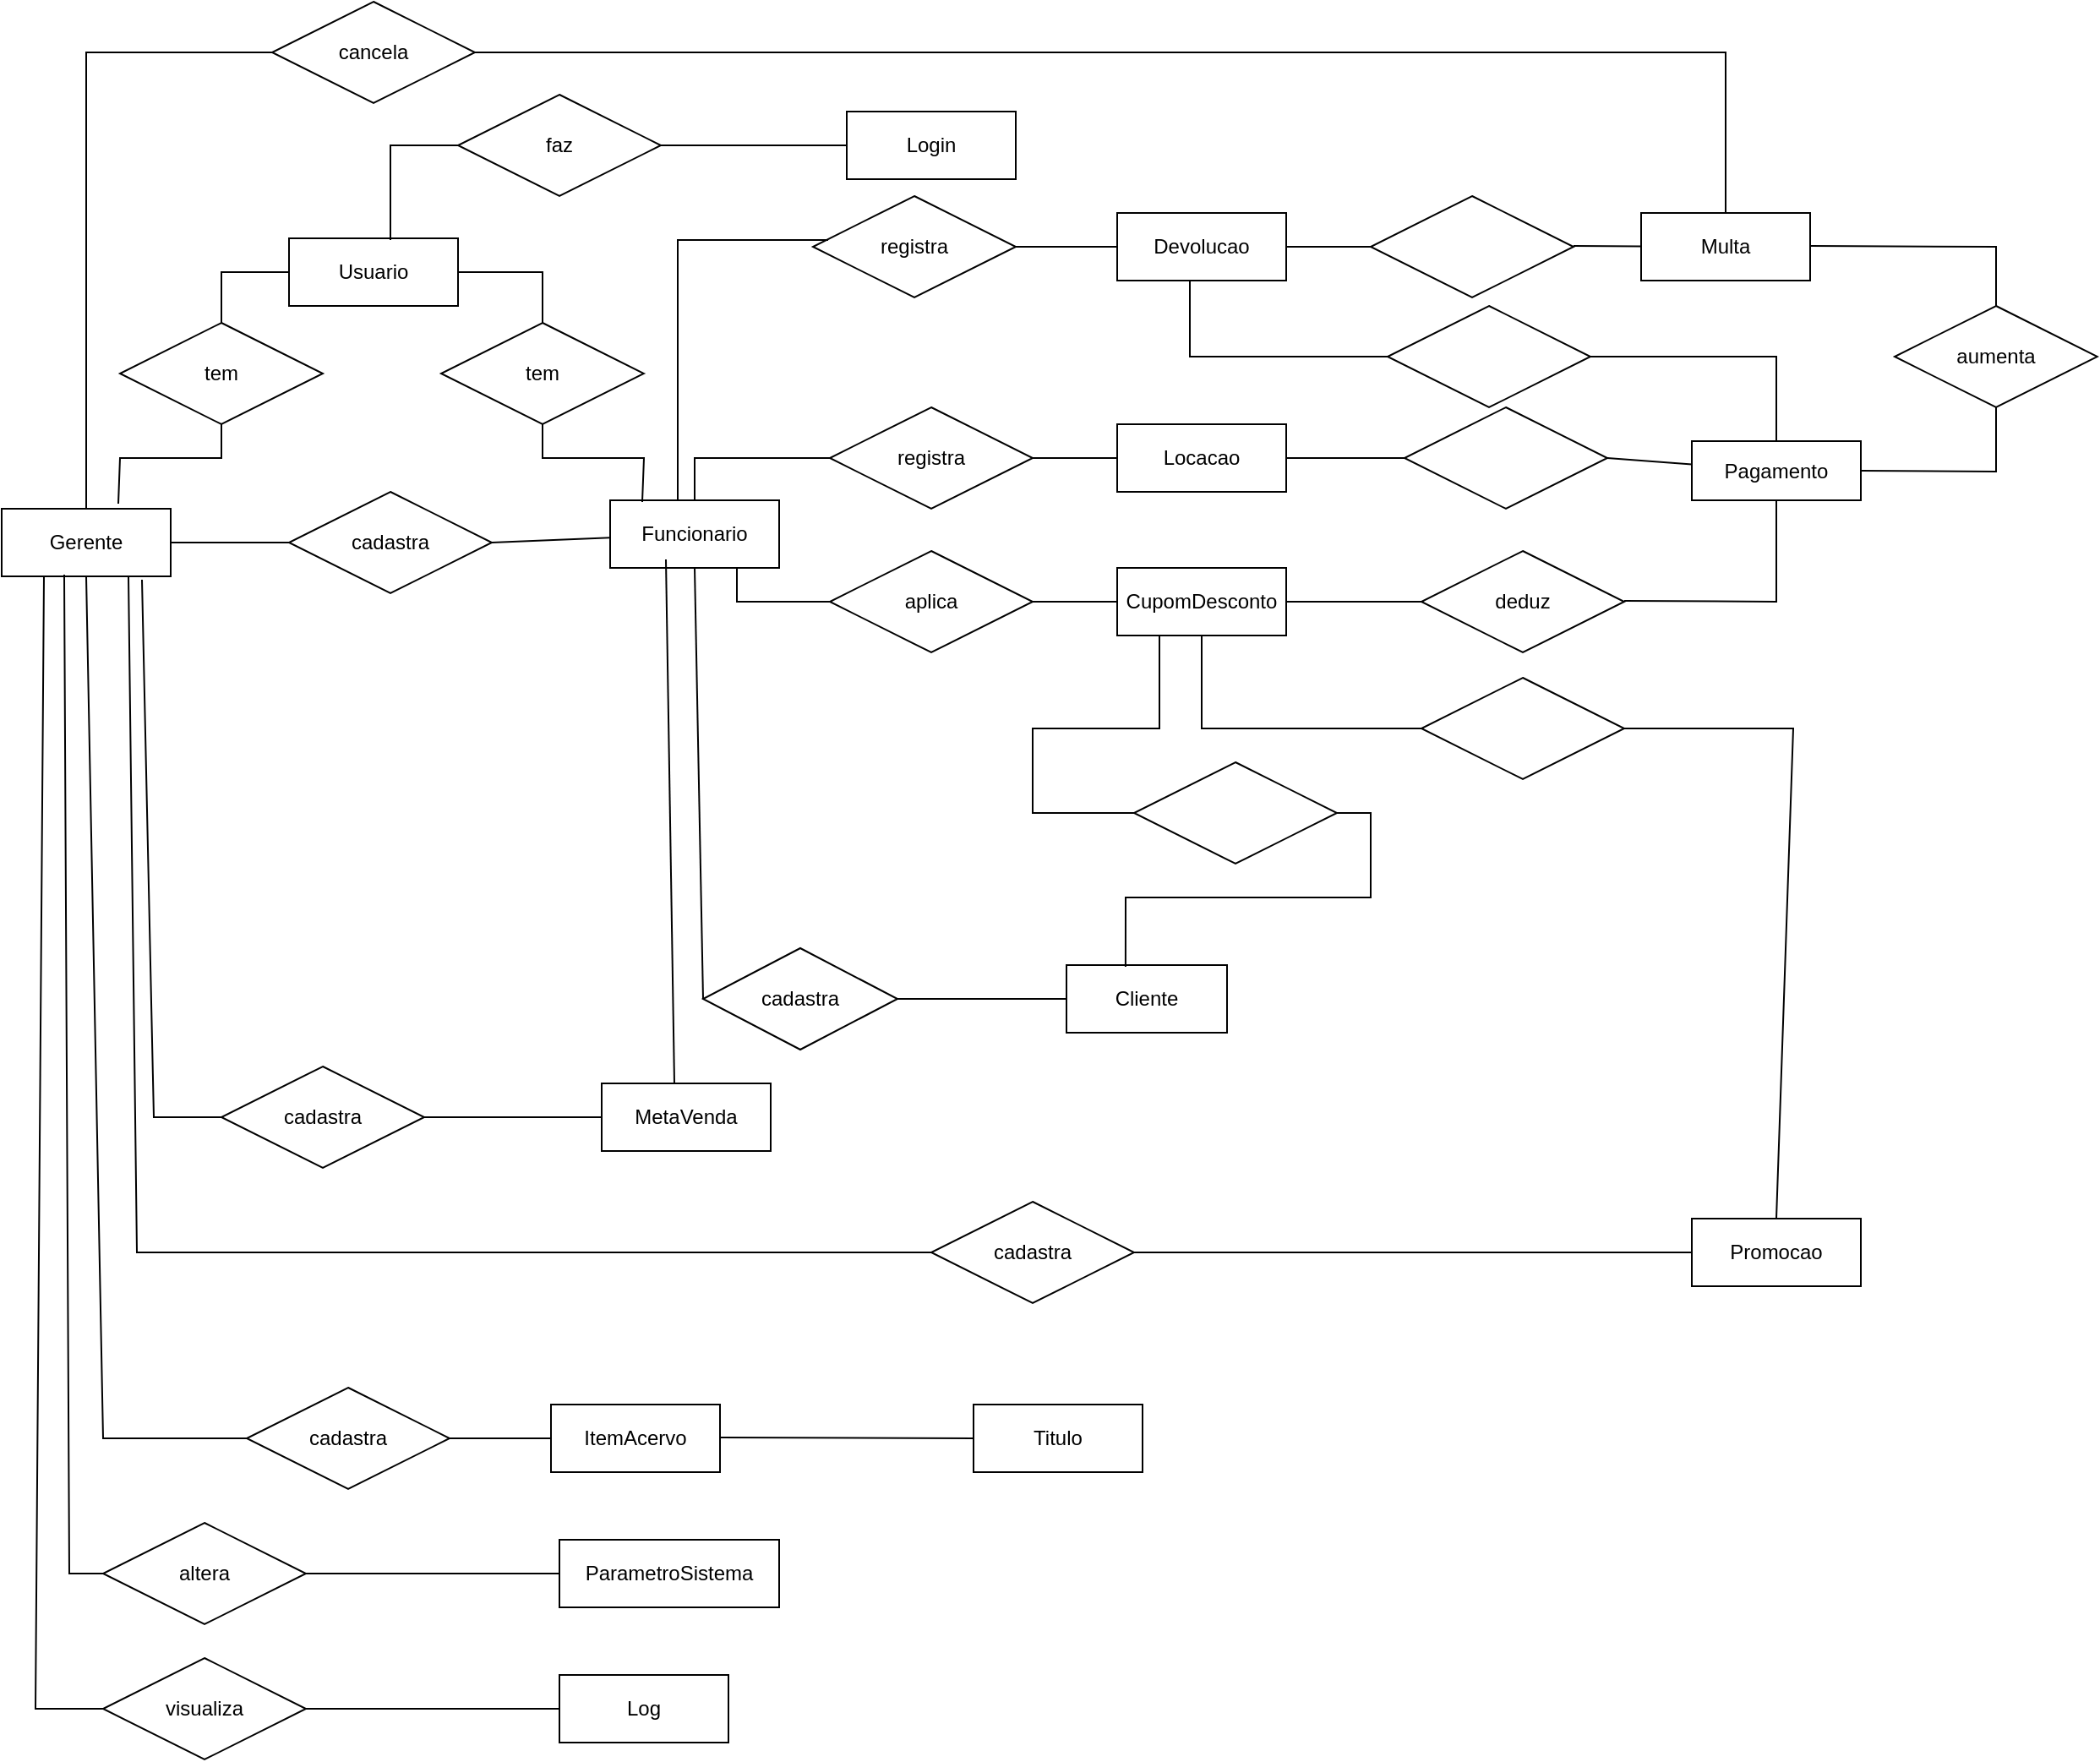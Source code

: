 <mxfile version="21.4.0" type="device">
  <diagram name="Page-1" id="e56a1550-8fbb-45ad-956c-1786394a9013">
    <mxGraphModel dx="1434" dy="786" grid="1" gridSize="10" guides="1" tooltips="1" connect="1" arrows="1" fold="1" page="1" pageScale="1" pageWidth="850" pageHeight="1100" background="none" math="0" shadow="0">
      <root>
        <mxCell id="0" />
        <mxCell id="1" parent="0" />
        <mxCell id="aTV-6BjX8WpgyzqrxwEa-8" value="Funcionario" style="whiteSpace=wrap;html=1;align=center;" parent="1" vertex="1">
          <mxGeometry x="380" y="385" width="100" height="40" as="geometry" />
        </mxCell>
        <mxCell id="aTV-6BjX8WpgyzqrxwEa-18" value="Locacao" style="whiteSpace=wrap;html=1;align=center;" parent="1" vertex="1">
          <mxGeometry x="680" y="340" width="100" height="40" as="geometry" />
        </mxCell>
        <mxCell id="aTV-6BjX8WpgyzqrxwEa-34" value="registra" style="shape=rhombus;perimeter=rhombusPerimeter;whiteSpace=wrap;html=1;align=center;" parent="1" vertex="1">
          <mxGeometry x="510" y="330" width="120" height="60" as="geometry" />
        </mxCell>
        <mxCell id="aTV-6BjX8WpgyzqrxwEa-35" value="" style="endArrow=none;html=1;rounded=0;exitX=0.5;exitY=0;exitDx=0;exitDy=0;entryX=0;entryY=0.5;entryDx=0;entryDy=0;" parent="1" source="aTV-6BjX8WpgyzqrxwEa-8" target="aTV-6BjX8WpgyzqrxwEa-34" edge="1">
          <mxGeometry relative="1" as="geometry">
            <mxPoint x="630" y="415" as="sourcePoint" />
            <mxPoint x="790" y="415" as="targetPoint" />
            <Array as="points">
              <mxPoint x="430" y="360" />
            </Array>
          </mxGeometry>
        </mxCell>
        <mxCell id="aTV-6BjX8WpgyzqrxwEa-36" value="" style="endArrow=none;html=1;rounded=0;exitX=1;exitY=0.5;exitDx=0;exitDy=0;entryX=0;entryY=0.5;entryDx=0;entryDy=0;" parent="1" source="aTV-6BjX8WpgyzqrxwEa-34" target="aTV-6BjX8WpgyzqrxwEa-18" edge="1">
          <mxGeometry relative="1" as="geometry">
            <mxPoint x="630" y="415" as="sourcePoint" />
            <mxPoint x="790" y="415" as="targetPoint" />
          </mxGeometry>
        </mxCell>
        <mxCell id="UiWg6IVNtL4xDj1vMzS--1" value="registra" style="shape=rhombus;perimeter=rhombusPerimeter;whiteSpace=wrap;html=1;align=center;" vertex="1" parent="1">
          <mxGeometry x="500" y="205" width="120" height="60" as="geometry" />
        </mxCell>
        <mxCell id="UiWg6IVNtL4xDj1vMzS--3" value="" style="endArrow=none;html=1;rounded=0;entryX=0.075;entryY=0.433;entryDx=0;entryDy=0;entryPerimeter=0;exitX=0.4;exitY=0;exitDx=0;exitDy=0;exitPerimeter=0;" edge="1" parent="1" source="aTV-6BjX8WpgyzqrxwEa-8" target="UiWg6IVNtL4xDj1vMzS--1">
          <mxGeometry relative="1" as="geometry">
            <mxPoint x="410" y="365" as="sourcePoint" />
            <mxPoint x="790" y="415" as="targetPoint" />
            <Array as="points">
              <mxPoint x="420" y="231" />
            </Array>
          </mxGeometry>
        </mxCell>
        <mxCell id="UiWg6IVNtL4xDj1vMzS--5" value="&lt;div&gt;Devolucao&lt;/div&gt;" style="whiteSpace=wrap;html=1;align=center;" vertex="1" parent="1">
          <mxGeometry x="680" y="215" width="100" height="40" as="geometry" />
        </mxCell>
        <mxCell id="UiWg6IVNtL4xDj1vMzS--6" value="" style="endArrow=none;html=1;rounded=0;exitX=1;exitY=0.5;exitDx=0;exitDy=0;entryX=0;entryY=0.5;entryDx=0;entryDy=0;" edge="1" parent="1" source="UiWg6IVNtL4xDj1vMzS--1" target="UiWg6IVNtL4xDj1vMzS--5">
          <mxGeometry relative="1" as="geometry">
            <mxPoint x="630" y="385" as="sourcePoint" />
            <mxPoint x="790" y="385" as="targetPoint" />
          </mxGeometry>
        </mxCell>
        <mxCell id="UiWg6IVNtL4xDj1vMzS--9" value="Cliente" style="whiteSpace=wrap;html=1;align=center;" vertex="1" parent="1">
          <mxGeometry x="650" y="660" width="95" height="40" as="geometry" />
        </mxCell>
        <mxCell id="UiWg6IVNtL4xDj1vMzS--10" value="cadastra" style="shape=rhombus;perimeter=rhombusPerimeter;whiteSpace=wrap;html=1;align=center;" vertex="1" parent="1">
          <mxGeometry x="435" y="650" width="115" height="60" as="geometry" />
        </mxCell>
        <mxCell id="UiWg6IVNtL4xDj1vMzS--11" value="" style="endArrow=none;html=1;rounded=0;exitX=0.5;exitY=1;exitDx=0;exitDy=0;entryX=0;entryY=0.5;entryDx=0;entryDy=0;" edge="1" parent="1" source="aTV-6BjX8WpgyzqrxwEa-8" target="UiWg6IVNtL4xDj1vMzS--10">
          <mxGeometry relative="1" as="geometry">
            <mxPoint x="630" y="385" as="sourcePoint" />
            <mxPoint x="790" y="385" as="targetPoint" />
            <Array as="points" />
          </mxGeometry>
        </mxCell>
        <mxCell id="UiWg6IVNtL4xDj1vMzS--12" value="" style="endArrow=none;html=1;rounded=0;exitX=1;exitY=0.5;exitDx=0;exitDy=0;" edge="1" parent="1" source="UiWg6IVNtL4xDj1vMzS--10" target="UiWg6IVNtL4xDj1vMzS--9">
          <mxGeometry relative="1" as="geometry">
            <mxPoint x="555" y="555" as="sourcePoint" />
            <mxPoint x="715" y="555" as="targetPoint" />
          </mxGeometry>
        </mxCell>
        <mxCell id="UiWg6IVNtL4xDj1vMzS--13" value="Gerente" style="whiteSpace=wrap;html=1;align=center;" vertex="1" parent="1">
          <mxGeometry x="20" y="390" width="100" height="40" as="geometry" />
        </mxCell>
        <mxCell id="UiWg6IVNtL4xDj1vMzS--14" value="cadastra" style="shape=rhombus;perimeter=rhombusPerimeter;whiteSpace=wrap;html=1;align=center;" vertex="1" parent="1">
          <mxGeometry x="190" y="380" width="120" height="60" as="geometry" />
        </mxCell>
        <mxCell id="UiWg6IVNtL4xDj1vMzS--15" value="" style="endArrow=none;html=1;rounded=0;exitX=1;exitY=0.5;exitDx=0;exitDy=0;" edge="1" parent="1" source="UiWg6IVNtL4xDj1vMzS--14" target="aTV-6BjX8WpgyzqrxwEa-8">
          <mxGeometry relative="1" as="geometry">
            <mxPoint x="350" y="375" as="sourcePoint" />
            <mxPoint x="510" y="375" as="targetPoint" />
          </mxGeometry>
        </mxCell>
        <mxCell id="UiWg6IVNtL4xDj1vMzS--16" value="" style="endArrow=none;html=1;rounded=0;exitX=1;exitY=0.5;exitDx=0;exitDy=0;" edge="1" parent="1" source="UiWg6IVNtL4xDj1vMzS--13" target="UiWg6IVNtL4xDj1vMzS--14">
          <mxGeometry relative="1" as="geometry">
            <mxPoint x="350" y="375" as="sourcePoint" />
            <mxPoint x="510" y="375" as="targetPoint" />
          </mxGeometry>
        </mxCell>
        <mxCell id="UiWg6IVNtL4xDj1vMzS--17" value="ItemAcervo" style="whiteSpace=wrap;html=1;align=center;" vertex="1" parent="1">
          <mxGeometry x="345" y="920" width="100" height="40" as="geometry" />
        </mxCell>
        <mxCell id="UiWg6IVNtL4xDj1vMzS--18" value="cadastra" style="shape=rhombus;perimeter=rhombusPerimeter;whiteSpace=wrap;html=1;align=center;" vertex="1" parent="1">
          <mxGeometry x="165" y="910" width="120" height="60" as="geometry" />
        </mxCell>
        <mxCell id="UiWg6IVNtL4xDj1vMzS--19" value="" style="endArrow=none;html=1;rounded=0;exitX=0.5;exitY=1;exitDx=0;exitDy=0;entryX=0;entryY=0.5;entryDx=0;entryDy=0;" edge="1" parent="1" source="UiWg6IVNtL4xDj1vMzS--13" target="UiWg6IVNtL4xDj1vMzS--18">
          <mxGeometry relative="1" as="geometry">
            <mxPoint x="350" y="375" as="sourcePoint" />
            <mxPoint x="510" y="375" as="targetPoint" />
            <Array as="points">
              <mxPoint x="80" y="940" />
            </Array>
          </mxGeometry>
        </mxCell>
        <mxCell id="UiWg6IVNtL4xDj1vMzS--20" value="" style="endArrow=none;html=1;rounded=0;exitX=1;exitY=0.5;exitDx=0;exitDy=0;" edge="1" parent="1" target="UiWg6IVNtL4xDj1vMzS--17">
          <mxGeometry relative="1" as="geometry">
            <mxPoint x="285" y="940" as="sourcePoint" />
            <mxPoint x="475" y="700" as="targetPoint" />
          </mxGeometry>
        </mxCell>
        <mxCell id="UiWg6IVNtL4xDj1vMzS--21" value="&lt;div&gt;&lt;br&gt;&lt;/div&gt;&lt;div&gt;&lt;br&gt;&lt;/div&gt;" style="shape=rhombus;perimeter=rhombusPerimeter;whiteSpace=wrap;html=1;align=center;" vertex="1" parent="1">
          <mxGeometry x="830" y="205" width="120" height="60" as="geometry" />
        </mxCell>
        <mxCell id="UiWg6IVNtL4xDj1vMzS--22" value="Multa" style="whiteSpace=wrap;html=1;align=center;" vertex="1" parent="1">
          <mxGeometry x="990" y="215" width="100" height="40" as="geometry" />
        </mxCell>
        <mxCell id="UiWg6IVNtL4xDj1vMzS--23" value="" style="endArrow=none;html=1;rounded=0;exitX=1;exitY=0.5;exitDx=0;exitDy=0;entryX=0;entryY=0.5;entryDx=0;entryDy=0;" edge="1" parent="1" source="UiWg6IVNtL4xDj1vMzS--5" target="UiWg6IVNtL4xDj1vMzS--21">
          <mxGeometry relative="1" as="geometry">
            <mxPoint x="470" y="370" as="sourcePoint" />
            <mxPoint x="630" y="370" as="targetPoint" />
          </mxGeometry>
        </mxCell>
        <mxCell id="UiWg6IVNtL4xDj1vMzS--24" value="" style="endArrow=none;html=1;rounded=0;" edge="1" parent="1" target="UiWg6IVNtL4xDj1vMzS--22">
          <mxGeometry relative="1" as="geometry">
            <mxPoint x="950" y="234.5" as="sourcePoint" />
            <mxPoint x="1110" y="234.5" as="targetPoint" />
          </mxGeometry>
        </mxCell>
        <mxCell id="UiWg6IVNtL4xDj1vMzS--28" value="" style="shape=rhombus;perimeter=rhombusPerimeter;whiteSpace=wrap;html=1;align=center;" vertex="1" parent="1">
          <mxGeometry x="850" y="330" width="120" height="60" as="geometry" />
        </mxCell>
        <mxCell id="UiWg6IVNtL4xDj1vMzS--29" value="" style="endArrow=none;html=1;rounded=0;exitX=1;exitY=0.5;exitDx=0;exitDy=0;entryX=0;entryY=0.5;entryDx=0;entryDy=0;" edge="1" parent="1" source="aTV-6BjX8WpgyzqrxwEa-18" target="UiWg6IVNtL4xDj1vMzS--28">
          <mxGeometry relative="1" as="geometry">
            <mxPoint x="470" y="370" as="sourcePoint" />
            <mxPoint x="630" y="370" as="targetPoint" />
          </mxGeometry>
        </mxCell>
        <mxCell id="UiWg6IVNtL4xDj1vMzS--30" value="Pagamento" style="whiteSpace=wrap;html=1;align=center;" vertex="1" parent="1">
          <mxGeometry x="1020" y="350" width="100" height="35" as="geometry" />
        </mxCell>
        <mxCell id="UiWg6IVNtL4xDj1vMzS--31" value="" style="endArrow=none;html=1;rounded=0;exitX=1;exitY=0.5;exitDx=0;exitDy=0;" edge="1" parent="1" source="UiWg6IVNtL4xDj1vMzS--28" target="UiWg6IVNtL4xDj1vMzS--30">
          <mxGeometry relative="1" as="geometry">
            <mxPoint x="1130" y="370" as="sourcePoint" />
            <mxPoint x="1290" y="370" as="targetPoint" />
          </mxGeometry>
        </mxCell>
        <mxCell id="UiWg6IVNtL4xDj1vMzS--32" value="cancela" style="shape=rhombus;perimeter=rhombusPerimeter;whiteSpace=wrap;html=1;align=center;" vertex="1" parent="1">
          <mxGeometry x="180" y="90" width="120" height="60" as="geometry" />
        </mxCell>
        <mxCell id="UiWg6IVNtL4xDj1vMzS--33" value="" style="endArrow=none;html=1;rounded=0;exitX=0.5;exitY=0;exitDx=0;exitDy=0;entryX=0;entryY=0.5;entryDx=0;entryDy=0;" edge="1" parent="1" source="UiWg6IVNtL4xDj1vMzS--13" target="UiWg6IVNtL4xDj1vMzS--32">
          <mxGeometry relative="1" as="geometry">
            <mxPoint x="530" y="370" as="sourcePoint" />
            <mxPoint x="690" y="370" as="targetPoint" />
            <Array as="points">
              <mxPoint x="70" y="120" />
            </Array>
          </mxGeometry>
        </mxCell>
        <mxCell id="UiWg6IVNtL4xDj1vMzS--34" value="" style="endArrow=none;html=1;rounded=0;entryX=0.5;entryY=0;entryDx=0;entryDy=0;exitX=1;exitY=0.5;exitDx=0;exitDy=0;" edge="1" parent="1" source="UiWg6IVNtL4xDj1vMzS--32" target="UiWg6IVNtL4xDj1vMzS--22">
          <mxGeometry relative="1" as="geometry">
            <mxPoint x="300" y="184.5" as="sourcePoint" />
            <mxPoint x="460" y="184.5" as="targetPoint" />
            <Array as="points">
              <mxPoint x="1040" y="120" />
            </Array>
          </mxGeometry>
        </mxCell>
        <mxCell id="UiWg6IVNtL4xDj1vMzS--36" value="" style="shape=rhombus;perimeter=rhombusPerimeter;whiteSpace=wrap;html=1;align=center;" vertex="1" parent="1">
          <mxGeometry x="840" y="270" width="120" height="60" as="geometry" />
        </mxCell>
        <mxCell id="UiWg6IVNtL4xDj1vMzS--37" value="" style="endArrow=none;html=1;rounded=0;exitX=1;exitY=0.5;exitDx=0;exitDy=0;entryX=0.5;entryY=0;entryDx=0;entryDy=0;" edge="1" parent="1" source="UiWg6IVNtL4xDj1vMzS--36" target="UiWg6IVNtL4xDj1vMzS--30">
          <mxGeometry relative="1" as="geometry">
            <mxPoint x="530" y="370" as="sourcePoint" />
            <mxPoint x="690" y="370" as="targetPoint" />
            <Array as="points">
              <mxPoint x="1070" y="300" />
            </Array>
          </mxGeometry>
        </mxCell>
        <mxCell id="UiWg6IVNtL4xDj1vMzS--38" value="" style="endArrow=none;html=1;rounded=0;exitX=0.43;exitY=1;exitDx=0;exitDy=0;entryX=0;entryY=0.5;entryDx=0;entryDy=0;exitPerimeter=0;" edge="1" parent="1" source="UiWg6IVNtL4xDj1vMzS--5" target="UiWg6IVNtL4xDj1vMzS--36">
          <mxGeometry relative="1" as="geometry">
            <mxPoint x="530" y="370" as="sourcePoint" />
            <mxPoint x="690" y="370" as="targetPoint" />
            <Array as="points">
              <mxPoint x="723" y="300" />
            </Array>
          </mxGeometry>
        </mxCell>
        <mxCell id="UiWg6IVNtL4xDj1vMzS--39" value="aumenta" style="shape=rhombus;perimeter=rhombusPerimeter;whiteSpace=wrap;html=1;align=center;" vertex="1" parent="1">
          <mxGeometry x="1140" y="270" width="120" height="60" as="geometry" />
        </mxCell>
        <mxCell id="UiWg6IVNtL4xDj1vMzS--40" value="" style="endArrow=none;html=1;rounded=0;entryX=0.5;entryY=0;entryDx=0;entryDy=0;" edge="1" parent="1" target="UiWg6IVNtL4xDj1vMzS--39">
          <mxGeometry relative="1" as="geometry">
            <mxPoint x="1090" y="234.5" as="sourcePoint" />
            <mxPoint x="1250" y="234.5" as="targetPoint" />
            <Array as="points">
              <mxPoint x="1200" y="235" />
            </Array>
          </mxGeometry>
        </mxCell>
        <mxCell id="UiWg6IVNtL4xDj1vMzS--41" value="" style="endArrow=none;html=1;rounded=0;exitX=1;exitY=0.5;exitDx=0;exitDy=0;entryX=0.5;entryY=1;entryDx=0;entryDy=0;" edge="1" parent="1" source="UiWg6IVNtL4xDj1vMzS--30" target="UiWg6IVNtL4xDj1vMzS--39">
          <mxGeometry relative="1" as="geometry">
            <mxPoint x="1130" y="367" as="sourcePoint" />
            <mxPoint x="1290" y="367" as="targetPoint" />
            <Array as="points">
              <mxPoint x="1200" y="368" />
            </Array>
          </mxGeometry>
        </mxCell>
        <mxCell id="UiWg6IVNtL4xDj1vMzS--42" value="CupomDesconto" style="whiteSpace=wrap;html=1;align=center;" vertex="1" parent="1">
          <mxGeometry x="680" y="425" width="100" height="40" as="geometry" />
        </mxCell>
        <mxCell id="UiWg6IVNtL4xDj1vMzS--45" value="aplica" style="shape=rhombus;perimeter=rhombusPerimeter;whiteSpace=wrap;html=1;align=center;" vertex="1" parent="1">
          <mxGeometry x="510" y="415" width="120" height="60" as="geometry" />
        </mxCell>
        <mxCell id="UiWg6IVNtL4xDj1vMzS--46" value="" style="endArrow=none;html=1;rounded=0;exitX=0.75;exitY=1;exitDx=0;exitDy=0;entryX=0;entryY=0.5;entryDx=0;entryDy=0;" edge="1" parent="1" source="aTV-6BjX8WpgyzqrxwEa-8" target="UiWg6IVNtL4xDj1vMzS--45">
          <mxGeometry relative="1" as="geometry">
            <mxPoint x="530" y="370" as="sourcePoint" />
            <mxPoint x="690" y="370" as="targetPoint" />
            <Array as="points">
              <mxPoint x="455" y="445" />
            </Array>
          </mxGeometry>
        </mxCell>
        <mxCell id="UiWg6IVNtL4xDj1vMzS--47" value="" style="endArrow=none;html=1;rounded=0;" edge="1" parent="1">
          <mxGeometry relative="1" as="geometry">
            <mxPoint x="630" y="445" as="sourcePoint" />
            <mxPoint x="680" y="445" as="targetPoint" />
          </mxGeometry>
        </mxCell>
        <mxCell id="UiWg6IVNtL4xDj1vMzS--48" value="deduz" style="shape=rhombus;perimeter=rhombusPerimeter;whiteSpace=wrap;html=1;align=center;" vertex="1" parent="1">
          <mxGeometry x="860" y="415" width="120" height="60" as="geometry" />
        </mxCell>
        <mxCell id="UiWg6IVNtL4xDj1vMzS--49" value="" style="endArrow=none;html=1;rounded=0;exitX=1;exitY=0.5;exitDx=0;exitDy=0;entryX=0;entryY=0.5;entryDx=0;entryDy=0;" edge="1" parent="1" source="UiWg6IVNtL4xDj1vMzS--42" target="UiWg6IVNtL4xDj1vMzS--48">
          <mxGeometry relative="1" as="geometry">
            <mxPoint x="530" y="370" as="sourcePoint" />
            <mxPoint x="690" y="370" as="targetPoint" />
          </mxGeometry>
        </mxCell>
        <mxCell id="UiWg6IVNtL4xDj1vMzS--50" value="" style="endArrow=none;html=1;rounded=0;entryX=0.5;entryY=1;entryDx=0;entryDy=0;" edge="1" parent="1" target="UiWg6IVNtL4xDj1vMzS--30">
          <mxGeometry relative="1" as="geometry">
            <mxPoint x="980" y="444.5" as="sourcePoint" />
            <mxPoint x="1140" y="444.5" as="targetPoint" />
            <Array as="points">
              <mxPoint x="1070" y="445" />
            </Array>
          </mxGeometry>
        </mxCell>
        <mxCell id="UiWg6IVNtL4xDj1vMzS--51" value="MetaVenda" style="whiteSpace=wrap;html=1;align=center;" vertex="1" parent="1">
          <mxGeometry x="375" y="730" width="100" height="40" as="geometry" />
        </mxCell>
        <mxCell id="UiWg6IVNtL4xDj1vMzS--52" value="" style="endArrow=none;html=1;rounded=0;entryX=0.43;entryY=0;entryDx=0;entryDy=0;entryPerimeter=0;" edge="1" parent="1" target="UiWg6IVNtL4xDj1vMzS--51">
          <mxGeometry relative="1" as="geometry">
            <mxPoint x="413" y="420" as="sourcePoint" />
            <mxPoint x="690" y="370" as="targetPoint" />
            <Array as="points" />
          </mxGeometry>
        </mxCell>
        <mxCell id="UiWg6IVNtL4xDj1vMzS--53" value="cadastra" style="shape=rhombus;perimeter=rhombusPerimeter;whiteSpace=wrap;html=1;align=center;" vertex="1" parent="1">
          <mxGeometry x="150" y="720" width="120" height="60" as="geometry" />
        </mxCell>
        <mxCell id="UiWg6IVNtL4xDj1vMzS--54" value="" style="endArrow=none;html=1;rounded=0;exitX=1;exitY=0.5;exitDx=0;exitDy=0;" edge="1" parent="1" source="UiWg6IVNtL4xDj1vMzS--53" target="UiWg6IVNtL4xDj1vMzS--51">
          <mxGeometry relative="1" as="geometry">
            <mxPoint x="520" y="490" as="sourcePoint" />
            <mxPoint x="680" y="490" as="targetPoint" />
          </mxGeometry>
        </mxCell>
        <mxCell id="UiWg6IVNtL4xDj1vMzS--55" value="" style="endArrow=none;html=1;rounded=0;entryX=0;entryY=0.5;entryDx=0;entryDy=0;exitX=0.83;exitY=1.05;exitDx=0;exitDy=0;exitPerimeter=0;" edge="1" parent="1" source="UiWg6IVNtL4xDj1vMzS--13" target="UiWg6IVNtL4xDj1vMzS--53">
          <mxGeometry relative="1" as="geometry">
            <mxPoint x="90" y="430" as="sourcePoint" />
            <mxPoint x="690" y="370" as="targetPoint" />
            <Array as="points">
              <mxPoint x="110" y="750" />
            </Array>
          </mxGeometry>
        </mxCell>
        <mxCell id="UiWg6IVNtL4xDj1vMzS--56" value="Titulo" style="whiteSpace=wrap;html=1;align=center;" vertex="1" parent="1">
          <mxGeometry x="595" y="920" width="100" height="40" as="geometry" />
        </mxCell>
        <mxCell id="UiWg6IVNtL4xDj1vMzS--57" value="" style="endArrow=none;html=1;rounded=0;" edge="1" parent="1">
          <mxGeometry relative="1" as="geometry">
            <mxPoint x="445" y="939.5" as="sourcePoint" />
            <mxPoint x="595" y="940" as="targetPoint" />
          </mxGeometry>
        </mxCell>
        <mxCell id="UiWg6IVNtL4xDj1vMzS--58" value="Promocao" style="whiteSpace=wrap;html=1;align=center;" vertex="1" parent="1">
          <mxGeometry x="1020" y="810" width="100" height="40" as="geometry" />
        </mxCell>
        <mxCell id="UiWg6IVNtL4xDj1vMzS--59" value="" style="shape=rhombus;perimeter=rhombusPerimeter;whiteSpace=wrap;html=1;align=center;" vertex="1" parent="1">
          <mxGeometry x="860" y="490" width="120" height="60" as="geometry" />
        </mxCell>
        <mxCell id="UiWg6IVNtL4xDj1vMzS--60" value="" style="endArrow=none;html=1;rounded=0;exitX=1;exitY=0.5;exitDx=0;exitDy=0;entryX=0.5;entryY=0;entryDx=0;entryDy=0;" edge="1" parent="1" source="UiWg6IVNtL4xDj1vMzS--59" target="UiWg6IVNtL4xDj1vMzS--58">
          <mxGeometry relative="1" as="geometry">
            <mxPoint x="530" y="370" as="sourcePoint" />
            <mxPoint x="690" y="370" as="targetPoint" />
            <Array as="points">
              <mxPoint x="1080" y="520" />
            </Array>
          </mxGeometry>
        </mxCell>
        <mxCell id="UiWg6IVNtL4xDj1vMzS--61" value="" style="endArrow=none;html=1;rounded=0;entryX=0;entryY=0.5;entryDx=0;entryDy=0;" edge="1" parent="1" source="UiWg6IVNtL4xDj1vMzS--42" target="UiWg6IVNtL4xDj1vMzS--59">
          <mxGeometry relative="1" as="geometry">
            <mxPoint x="720" y="470" as="sourcePoint" />
            <mxPoint x="690" y="370" as="targetPoint" />
            <Array as="points">
              <mxPoint x="730" y="520" />
            </Array>
          </mxGeometry>
        </mxCell>
        <mxCell id="UiWg6IVNtL4xDj1vMzS--62" value="Usuario" style="whiteSpace=wrap;html=1;align=center;" vertex="1" parent="1">
          <mxGeometry x="190" y="230" width="100" height="40" as="geometry" />
        </mxCell>
        <mxCell id="UiWg6IVNtL4xDj1vMzS--63" value="" style="endArrow=none;html=1;rounded=0;exitX=0.5;exitY=0;exitDx=0;exitDy=0;entryX=0;entryY=0.5;entryDx=0;entryDy=0;" edge="1" parent="1" source="UiWg6IVNtL4xDj1vMzS--65" target="UiWg6IVNtL4xDj1vMzS--62">
          <mxGeometry relative="1" as="geometry">
            <mxPoint x="530" y="370" as="sourcePoint" />
            <mxPoint x="690" y="370" as="targetPoint" />
            <Array as="points">
              <mxPoint x="150" y="250" />
            </Array>
          </mxGeometry>
        </mxCell>
        <mxCell id="UiWg6IVNtL4xDj1vMzS--64" value="" style="endArrow=none;html=1;rounded=0;exitX=0.5;exitY=0;exitDx=0;exitDy=0;entryX=1;entryY=0.5;entryDx=0;entryDy=0;" edge="1" parent="1" source="UiWg6IVNtL4xDj1vMzS--68" target="UiWg6IVNtL4xDj1vMzS--62">
          <mxGeometry relative="1" as="geometry">
            <mxPoint x="530" y="370" as="sourcePoint" />
            <mxPoint x="690" y="370" as="targetPoint" />
            <Array as="points">
              <mxPoint x="340" y="250" />
            </Array>
          </mxGeometry>
        </mxCell>
        <mxCell id="UiWg6IVNtL4xDj1vMzS--65" value="tem" style="shape=rhombus;perimeter=rhombusPerimeter;whiteSpace=wrap;html=1;align=center;" vertex="1" parent="1">
          <mxGeometry x="90" y="280" width="120" height="60" as="geometry" />
        </mxCell>
        <mxCell id="UiWg6IVNtL4xDj1vMzS--67" value="" style="endArrow=none;html=1;rounded=0;entryX=0.69;entryY=-0.075;entryDx=0;entryDy=0;entryPerimeter=0;exitX=0.5;exitY=1;exitDx=0;exitDy=0;" edge="1" parent="1" source="UiWg6IVNtL4xDj1vMzS--65" target="UiWg6IVNtL4xDj1vMzS--13">
          <mxGeometry relative="1" as="geometry">
            <mxPoint x="150" y="360" as="sourcePoint" />
            <mxPoint x="690" y="370" as="targetPoint" />
            <Array as="points">
              <mxPoint x="150" y="360" />
              <mxPoint x="90" y="360" />
            </Array>
          </mxGeometry>
        </mxCell>
        <mxCell id="UiWg6IVNtL4xDj1vMzS--68" value="tem" style="shape=rhombus;perimeter=rhombusPerimeter;whiteSpace=wrap;html=1;align=center;" vertex="1" parent="1">
          <mxGeometry x="280" y="280" width="120" height="60" as="geometry" />
        </mxCell>
        <mxCell id="UiWg6IVNtL4xDj1vMzS--69" value="" style="endArrow=none;html=1;rounded=0;exitX=0.5;exitY=1;exitDx=0;exitDy=0;entryX=0.19;entryY=0.025;entryDx=0;entryDy=0;entryPerimeter=0;" edge="1" parent="1" source="UiWg6IVNtL4xDj1vMzS--68" target="aTV-6BjX8WpgyzqrxwEa-8">
          <mxGeometry relative="1" as="geometry">
            <mxPoint x="530" y="370" as="sourcePoint" />
            <mxPoint x="690" y="370" as="targetPoint" />
            <Array as="points">
              <mxPoint x="340" y="360" />
              <mxPoint x="400" y="360" />
            </Array>
          </mxGeometry>
        </mxCell>
        <mxCell id="UiWg6IVNtL4xDj1vMzS--70" value="Login" style="whiteSpace=wrap;html=1;align=center;" vertex="1" parent="1">
          <mxGeometry x="520" y="155" width="100" height="40" as="geometry" />
        </mxCell>
        <mxCell id="UiWg6IVNtL4xDj1vMzS--71" value="faz" style="shape=rhombus;perimeter=rhombusPerimeter;whiteSpace=wrap;html=1;align=center;" vertex="1" parent="1">
          <mxGeometry x="290" y="145" width="120" height="60" as="geometry" />
        </mxCell>
        <mxCell id="UiWg6IVNtL4xDj1vMzS--72" value="" style="endArrow=none;html=1;rounded=0;exitX=1;exitY=0.5;exitDx=0;exitDy=0;" edge="1" parent="1" source="UiWg6IVNtL4xDj1vMzS--71" target="UiWg6IVNtL4xDj1vMzS--70">
          <mxGeometry relative="1" as="geometry">
            <mxPoint x="530" y="370" as="sourcePoint" />
            <mxPoint x="690" y="370" as="targetPoint" />
          </mxGeometry>
        </mxCell>
        <mxCell id="UiWg6IVNtL4xDj1vMzS--73" value="" style="endArrow=none;html=1;rounded=0;exitX=0.6;exitY=0.025;exitDx=0;exitDy=0;exitPerimeter=0;entryX=0;entryY=0.5;entryDx=0;entryDy=0;" edge="1" parent="1" source="UiWg6IVNtL4xDj1vMzS--62" target="UiWg6IVNtL4xDj1vMzS--71">
          <mxGeometry relative="1" as="geometry">
            <mxPoint x="530" y="370" as="sourcePoint" />
            <mxPoint x="690" y="370" as="targetPoint" />
            <Array as="points">
              <mxPoint x="250" y="175" />
            </Array>
          </mxGeometry>
        </mxCell>
        <mxCell id="UiWg6IVNtL4xDj1vMzS--74" value="" style="shape=rhombus;perimeter=rhombusPerimeter;whiteSpace=wrap;html=1;align=center;" vertex="1" parent="1">
          <mxGeometry x="690" y="540" width="120" height="60" as="geometry" />
        </mxCell>
        <mxCell id="UiWg6IVNtL4xDj1vMzS--75" value="" style="endArrow=none;html=1;rounded=0;exitX=0.25;exitY=1;exitDx=0;exitDy=0;entryX=0;entryY=0.5;entryDx=0;entryDy=0;" edge="1" parent="1" source="UiWg6IVNtL4xDj1vMzS--42" target="UiWg6IVNtL4xDj1vMzS--74">
          <mxGeometry relative="1" as="geometry">
            <mxPoint x="530" y="550" as="sourcePoint" />
            <mxPoint x="690" y="550" as="targetPoint" />
            <Array as="points">
              <mxPoint x="705" y="520" />
              <mxPoint x="630" y="520" />
              <mxPoint x="630" y="570" />
            </Array>
          </mxGeometry>
        </mxCell>
        <mxCell id="UiWg6IVNtL4xDj1vMzS--76" value="" style="endArrow=none;html=1;rounded=0;exitX=1;exitY=0.5;exitDx=0;exitDy=0;entryX=0.368;entryY=0.025;entryDx=0;entryDy=0;entryPerimeter=0;" edge="1" parent="1" source="UiWg6IVNtL4xDj1vMzS--74" target="UiWg6IVNtL4xDj1vMzS--9">
          <mxGeometry relative="1" as="geometry">
            <mxPoint x="530" y="550" as="sourcePoint" />
            <mxPoint x="690" y="550" as="targetPoint" />
            <Array as="points">
              <mxPoint x="830" y="570" />
              <mxPoint x="830" y="620" />
              <mxPoint x="685" y="620" />
            </Array>
          </mxGeometry>
        </mxCell>
        <mxCell id="UiWg6IVNtL4xDj1vMzS--77" value="ParametroSistema" style="whiteSpace=wrap;html=1;align=center;" vertex="1" parent="1">
          <mxGeometry x="350" y="1000" width="130" height="40" as="geometry" />
        </mxCell>
        <mxCell id="UiWg6IVNtL4xDj1vMzS--78" value="" style="endArrow=none;html=1;rounded=0;entryX=0;entryY=0.5;entryDx=0;entryDy=0;exitX=0.37;exitY=0.975;exitDx=0;exitDy=0;exitPerimeter=0;" edge="1" parent="1" source="UiWg6IVNtL4xDj1vMzS--13" target="UiWg6IVNtL4xDj1vMzS--79">
          <mxGeometry relative="1" as="geometry">
            <mxPoint x="40" y="430" as="sourcePoint" />
            <mxPoint x="690" y="670" as="targetPoint" />
            <Array as="points">
              <mxPoint x="60" y="1020" />
            </Array>
          </mxGeometry>
        </mxCell>
        <mxCell id="UiWg6IVNtL4xDj1vMzS--79" value="altera" style="shape=rhombus;perimeter=rhombusPerimeter;whiteSpace=wrap;html=1;align=center;" vertex="1" parent="1">
          <mxGeometry x="80" y="990" width="120" height="60" as="geometry" />
        </mxCell>
        <mxCell id="UiWg6IVNtL4xDj1vMzS--80" value="" style="endArrow=none;html=1;rounded=0;exitX=1;exitY=0.5;exitDx=0;exitDy=0;" edge="1" parent="1" source="UiWg6IVNtL4xDj1vMzS--79" target="UiWg6IVNtL4xDj1vMzS--77">
          <mxGeometry relative="1" as="geometry">
            <mxPoint x="520" y="770" as="sourcePoint" />
            <mxPoint x="680" y="770" as="targetPoint" />
          </mxGeometry>
        </mxCell>
        <mxCell id="UiWg6IVNtL4xDj1vMzS--81" value="Log" style="whiteSpace=wrap;html=1;align=center;" vertex="1" parent="1">
          <mxGeometry x="350" y="1080" width="100" height="40" as="geometry" />
        </mxCell>
        <mxCell id="UiWg6IVNtL4xDj1vMzS--82" value="visualiza" style="shape=rhombus;perimeter=rhombusPerimeter;whiteSpace=wrap;html=1;align=center;" vertex="1" parent="1">
          <mxGeometry x="80" y="1070" width="120" height="60" as="geometry" />
        </mxCell>
        <mxCell id="UiWg6IVNtL4xDj1vMzS--83" value="" style="endArrow=none;html=1;rounded=0;exitX=1;exitY=0.5;exitDx=0;exitDy=0;entryX=0;entryY=0.5;entryDx=0;entryDy=0;" edge="1" parent="1" source="UiWg6IVNtL4xDj1vMzS--82" target="UiWg6IVNtL4xDj1vMzS--81">
          <mxGeometry relative="1" as="geometry">
            <mxPoint x="520" y="880" as="sourcePoint" />
            <mxPoint x="680" y="880" as="targetPoint" />
          </mxGeometry>
        </mxCell>
        <mxCell id="UiWg6IVNtL4xDj1vMzS--84" value="" style="endArrow=none;html=1;rounded=0;exitX=0.25;exitY=1;exitDx=0;exitDy=0;entryX=0;entryY=0.5;entryDx=0;entryDy=0;" edge="1" parent="1" source="UiWg6IVNtL4xDj1vMzS--13" target="UiWg6IVNtL4xDj1vMzS--82">
          <mxGeometry relative="1" as="geometry">
            <mxPoint x="530" y="790" as="sourcePoint" />
            <mxPoint x="690" y="790" as="targetPoint" />
            <Array as="points">
              <mxPoint x="40" y="1100" />
            </Array>
          </mxGeometry>
        </mxCell>
        <mxCell id="UiWg6IVNtL4xDj1vMzS--85" value="cadastra" style="shape=rhombus;perimeter=rhombusPerimeter;whiteSpace=wrap;html=1;align=center;" vertex="1" parent="1">
          <mxGeometry x="570" y="800" width="120" height="60" as="geometry" />
        </mxCell>
        <mxCell id="UiWg6IVNtL4xDj1vMzS--86" value="" style="endArrow=none;html=1;rounded=0;exitX=1;exitY=0.5;exitDx=0;exitDy=0;entryX=0;entryY=0.5;entryDx=0;entryDy=0;" edge="1" parent="1" source="UiWg6IVNtL4xDj1vMzS--85" target="UiWg6IVNtL4xDj1vMzS--58">
          <mxGeometry relative="1" as="geometry">
            <mxPoint x="530" y="760" as="sourcePoint" />
            <mxPoint x="690" y="760" as="targetPoint" />
          </mxGeometry>
        </mxCell>
        <mxCell id="UiWg6IVNtL4xDj1vMzS--87" value="" style="endArrow=none;html=1;rounded=0;exitX=0.75;exitY=1;exitDx=0;exitDy=0;entryX=0;entryY=0.5;entryDx=0;entryDy=0;" edge="1" parent="1" source="UiWg6IVNtL4xDj1vMzS--13" target="UiWg6IVNtL4xDj1vMzS--85">
          <mxGeometry relative="1" as="geometry">
            <mxPoint x="530" y="820" as="sourcePoint" />
            <mxPoint x="690" y="820" as="targetPoint" />
            <Array as="points">
              <mxPoint x="100" y="830" />
            </Array>
          </mxGeometry>
        </mxCell>
      </root>
    </mxGraphModel>
  </diagram>
</mxfile>
